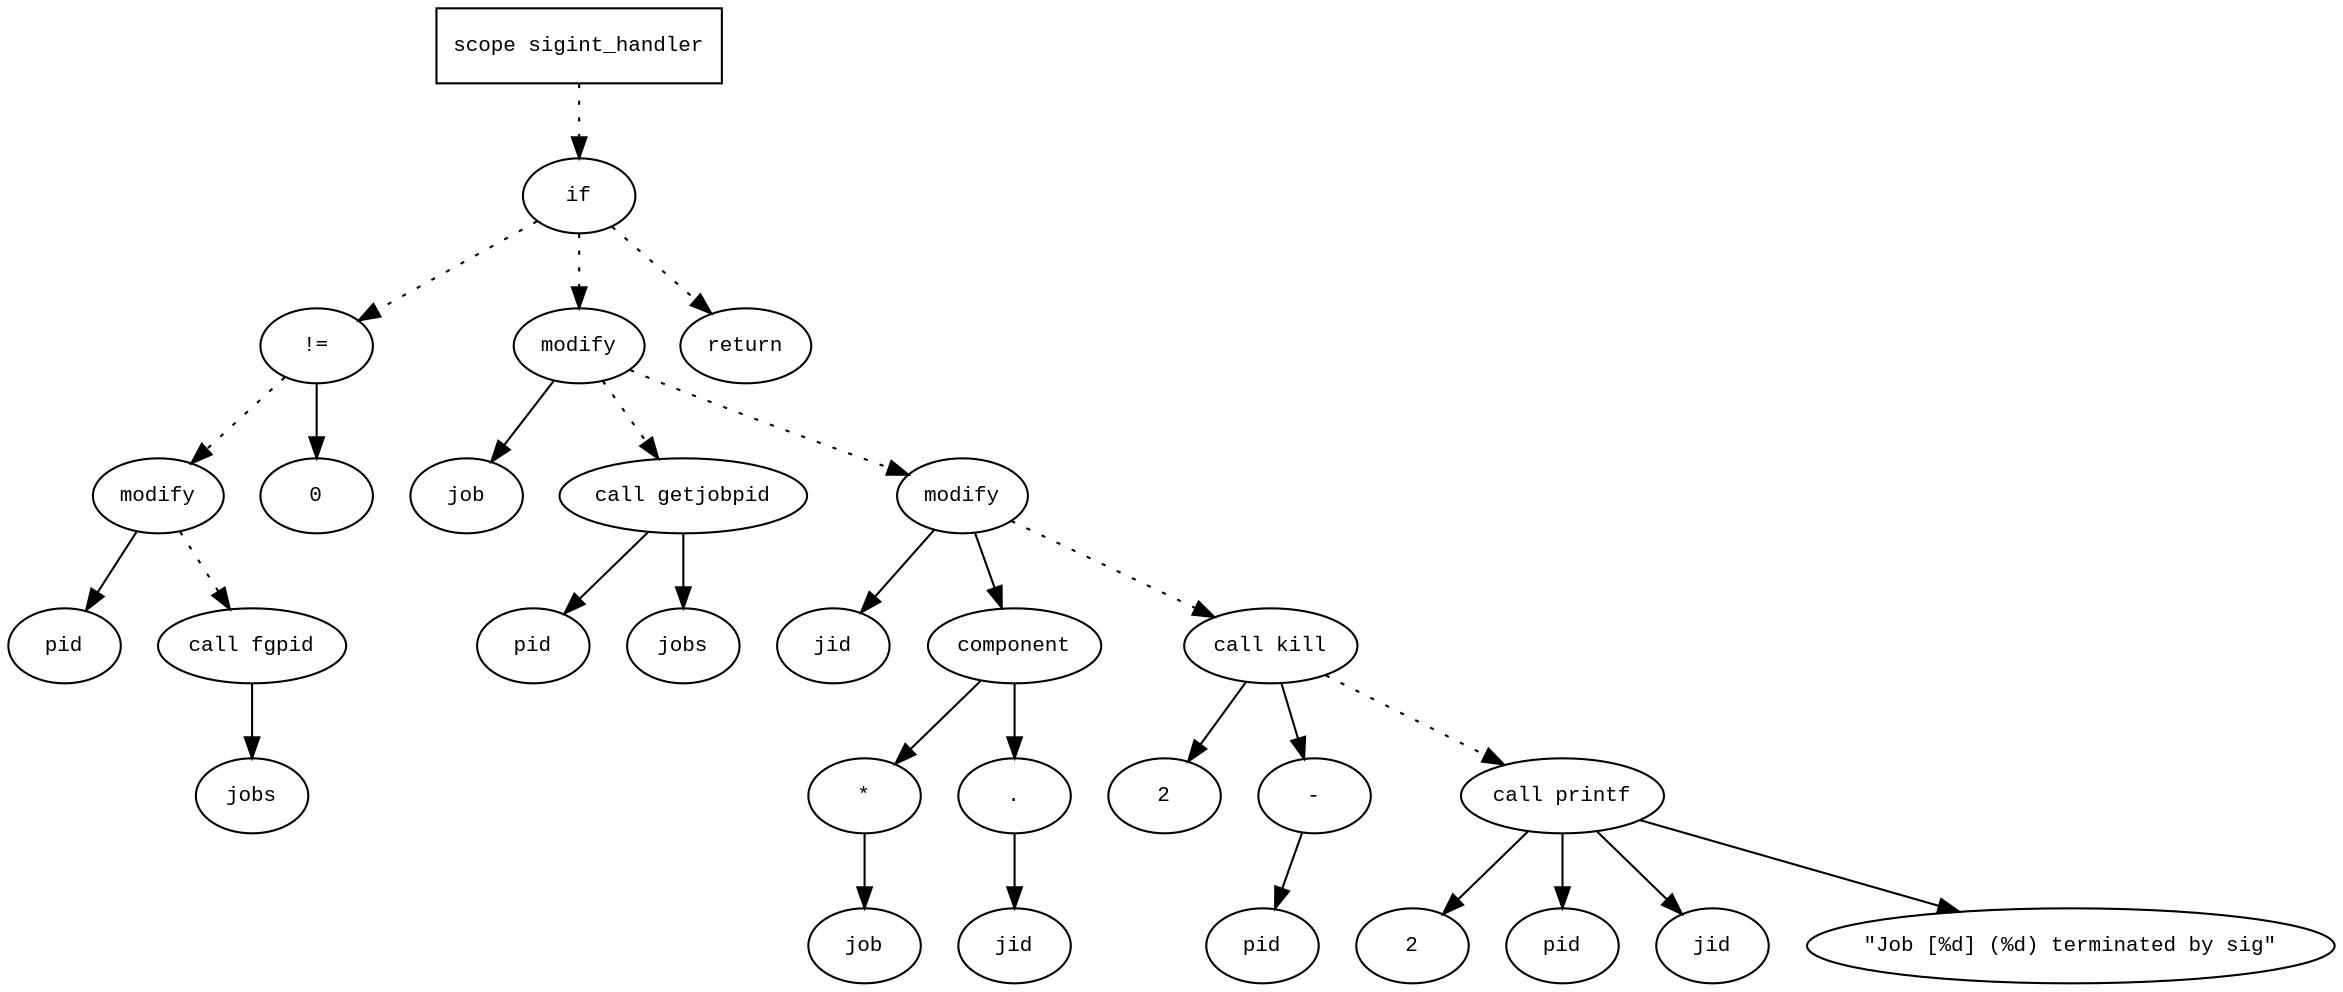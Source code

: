digraph AST {
  graph [fontname="Times New Roman",fontsize=10];
  node  [fontname="Courier New",fontsize=10];
  edge  [fontname="Times New Roman",fontsize=10];

  node1 [label="scope sigint_handler",shape=box];
  node2 [label="if",shape=ellipse];
  node1 -> node2 [style=dotted];
  node3 [label="!=",shape=ellipse];
  node4 [label="modify",shape=ellipse];
  node5 [label="pid",shape=ellipse];
  node4 -> node5;
  node6 [label="call fgpid",shape=ellipse];
  node7 [label="jobs",shape=ellipse];
  node6 -> node7;
  node4 -> node6 [style=dotted];
  node3 -> node4 [style=dotted];
  node8 [label="0",shape=ellipse];
  node3 -> node8;
  node2 -> node3 [style=dotted];
  node9 [label="modify",shape=ellipse];
  node10 [label="job",shape=ellipse];
  node9 -> node10;
  node11 [label="call getjobpid",shape=ellipse];
  node12 [label="pid",shape=ellipse];
  node11 -> node12;
  node13 [label="jobs",shape=ellipse];
  node11 -> node13;
  node9 -> node11 [style=dotted];
  node2 -> node9 [style=dotted];
  node14 [label="modify",shape=ellipse];
  node15 [label="jid",shape=ellipse];
  node14 -> node15;
  node16 [label="component",shape=ellipse];
  node14 -> node16;
  node17 [label="*",shape=ellipse];
  node18 [label="job",shape=ellipse];
  node17 -> node18;
  node16 -> node17;
  node19 [label=".",shape=ellipse];
  node16 -> node19;
  node20 [label="jid",shape=ellipse];
  node19 -> node20;
  node9 -> node14 [style=dotted];
  node21 [label="call kill",shape=ellipse];
  node22 [label="2",shape=ellipse];
  node21 -> node22;
  node23 [label="-",shape=ellipse];
  node24 [label="pid",shape=ellipse];
  node23 -> node24;
  node21 -> node23;
  node14 -> node21 [style=dotted];
  node25 [label="call printf",shape=ellipse];
  node26 [label="2",shape=ellipse];
  node25 -> node26;
  node27 [label="pid",shape=ellipse];
  node25 -> node27;
  node28 [label="jid",shape=ellipse];
  node25 -> node28;
  node29 [label="\"Job [%d] (%d) terminated by sig\"",shape=ellipse];
  node25 -> node29;
  node21 -> node25 [style=dotted];
  node30 [label="return",shape=ellipse];
  node2 -> node30 [style=dotted];
} 